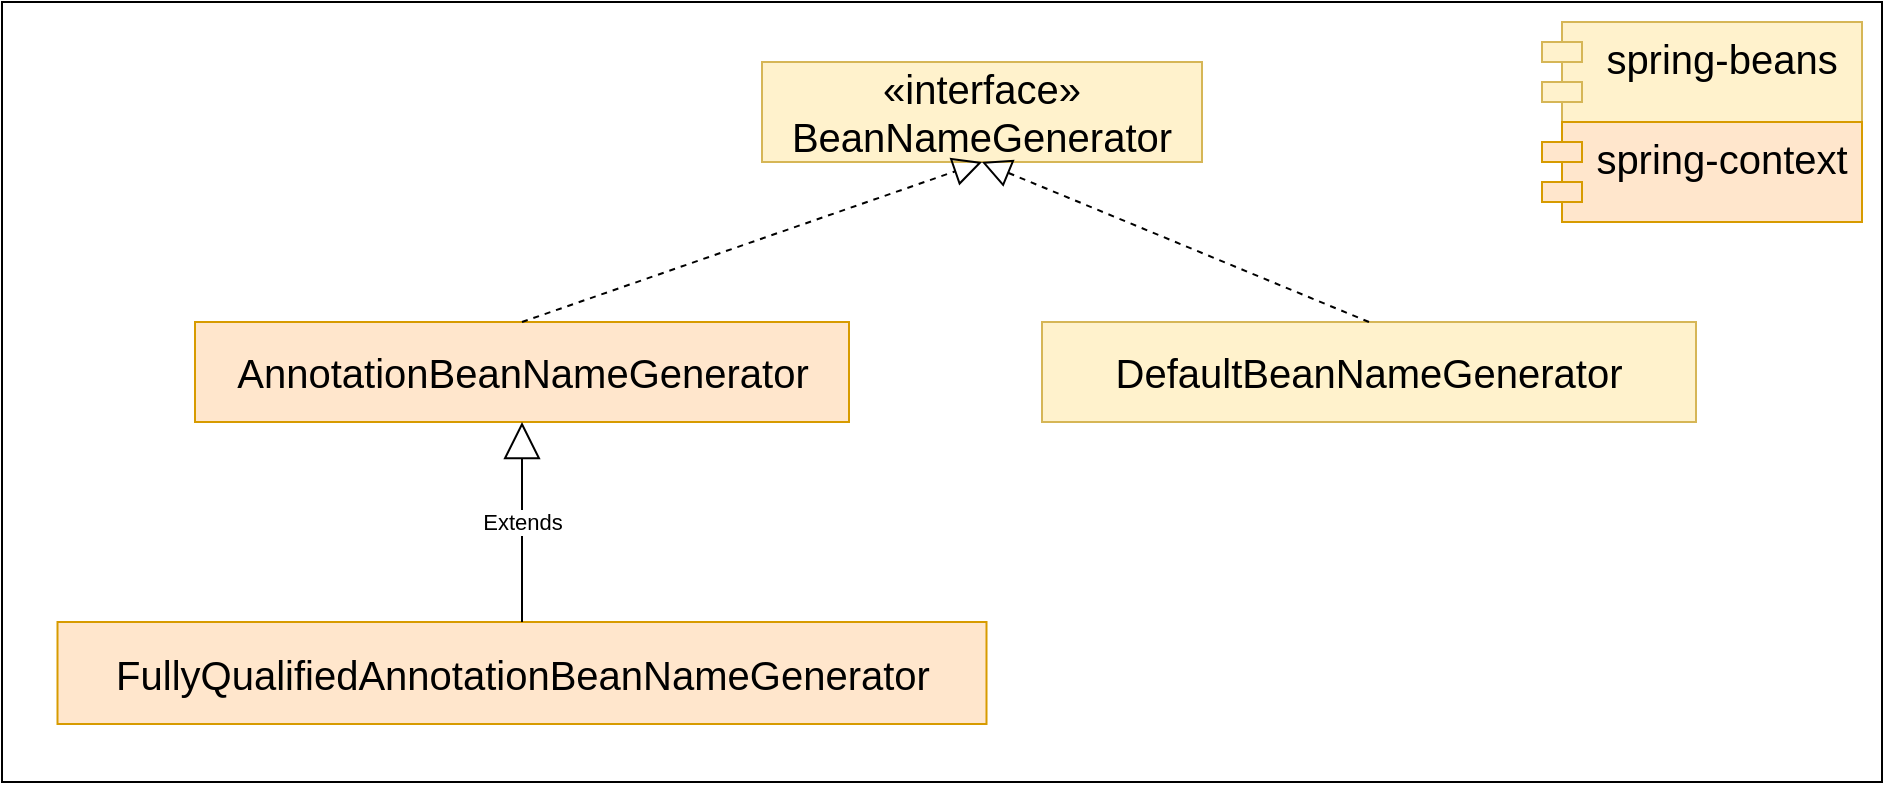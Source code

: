 <mxfile version="26.0.4">
  <diagram name="第 1 页" id="A2wYnKDMZFF023bxGnZ8">
    <mxGraphModel dx="607" dy="844" grid="1" gridSize="10" guides="1" tooltips="1" connect="1" arrows="1" fold="1" page="1" pageScale="1" pageWidth="827" pageHeight="1169" math="0" shadow="0">
      <root>
        <mxCell id="0" />
        <mxCell id="1" parent="0" />
        <mxCell id="lc5mf7nCTQjh2SExQ85K-13" value="" style="rounded=0;whiteSpace=wrap;html=1;" parent="1" vertex="1">
          <mxGeometry x="1150" y="20" width="940" height="390" as="geometry" />
        </mxCell>
        <mxCell id="1i7iyDztXm2SfSE6uJK3-1" value="«interface»&lt;br&gt;BeanNameGenerator" style="html=1;whiteSpace=wrap;fontSize=20;fontStyle=0;fillColor=#fff2cc;strokeColor=#d6b656;" parent="1" vertex="1">
          <mxGeometry x="1530" y="50" width="220" height="50" as="geometry" />
        </mxCell>
        <mxCell id="1i7iyDztXm2SfSE6uJK3-13" value="FullyQualifiedAnnotationBeanNameGenerator" style="html=1;whiteSpace=wrap;fontSize=20;verticalAlign=middle;align=center;fillColor=#ffe6cc;strokeColor=#d79b00;" parent="1" vertex="1">
          <mxGeometry x="1177.75" y="330" width="464.5" height="51" as="geometry" />
        </mxCell>
        <mxCell id="1i7iyDztXm2SfSE6uJK3-25" value="AnnotationBeanNameGenerator" style="html=1;whiteSpace=wrap;fontSize=20;fillColor=#ffe6cc;strokeColor=#d79b00;" parent="1" vertex="1">
          <mxGeometry x="1246.5" y="180" width="327" height="50" as="geometry" />
        </mxCell>
        <mxCell id="lc5mf7nCTQjh2SExQ85K-6" value="" style="endArrow=block;dashed=1;endFill=0;endSize=12;html=1;rounded=0;exitX=0.5;exitY=0;exitDx=0;exitDy=0;entryX=0.5;entryY=1;entryDx=0;entryDy=0;" parent="1" source="1i7iyDztXm2SfSE6uJK3-25" target="1i7iyDztXm2SfSE6uJK3-1" edge="1">
          <mxGeometry width="160" relative="1" as="geometry">
            <mxPoint x="1140" y="130" as="sourcePoint" />
            <mxPoint x="1300" y="130" as="targetPoint" />
          </mxGeometry>
        </mxCell>
        <mxCell id="lc5mf7nCTQjh2SExQ85K-7" value="Extends" style="endArrow=block;endSize=16;endFill=0;html=1;rounded=0;exitX=0.5;exitY=0;exitDx=0;exitDy=0;entryX=0.5;entryY=1;entryDx=0;entryDy=0;" parent="1" source="1i7iyDztXm2SfSE6uJK3-13" target="1i7iyDztXm2SfSE6uJK3-25" edge="1">
          <mxGeometry width="160" relative="1" as="geometry">
            <mxPoint x="1360" y="400" as="sourcePoint" />
            <mxPoint x="1520" y="400" as="targetPoint" />
          </mxGeometry>
        </mxCell>
        <mxCell id="lc5mf7nCTQjh2SExQ85K-15" value="spring-beans&lt;div&gt;&lt;br&gt;&lt;/div&gt;" style="shape=module;align=left;spacingLeft=20;align=center;verticalAlign=top;whiteSpace=wrap;html=1;fontSize=20;fillColor=#fff2cc;strokeColor=#d6b656;" parent="1" vertex="1">
          <mxGeometry x="1920" y="30" width="160" height="50" as="geometry" />
        </mxCell>
        <mxCell id="m49_XjVSQPwl2sKJceQv-1" value="DefaultBeanNameGenerator" style="html=1;whiteSpace=wrap;fontSize=20;fillColor=#fff2cc;strokeColor=#d6b656;" vertex="1" parent="1">
          <mxGeometry x="1670" y="180" width="327" height="50" as="geometry" />
        </mxCell>
        <mxCell id="m49_XjVSQPwl2sKJceQv-2" value="" style="endArrow=block;dashed=1;endFill=0;endSize=12;html=1;rounded=0;exitX=0.5;exitY=0;exitDx=0;exitDy=0;entryX=0.5;entryY=1;entryDx=0;entryDy=0;" edge="1" parent="1" source="m49_XjVSQPwl2sKJceQv-1" target="1i7iyDztXm2SfSE6uJK3-1">
          <mxGeometry width="160" relative="1" as="geometry">
            <mxPoint x="1900" y="100" as="sourcePoint" />
            <mxPoint x="2060" y="100" as="targetPoint" />
          </mxGeometry>
        </mxCell>
        <mxCell id="m49_XjVSQPwl2sKJceQv-5" value="spring-context" style="shape=module;align=left;spacingLeft=20;align=center;verticalAlign=top;whiteSpace=wrap;html=1;fontSize=20;fillColor=#ffe6cc;strokeColor=#d79b00;" vertex="1" parent="1">
          <mxGeometry x="1920" y="80" width="160" height="50" as="geometry" />
        </mxCell>
      </root>
    </mxGraphModel>
  </diagram>
</mxfile>
